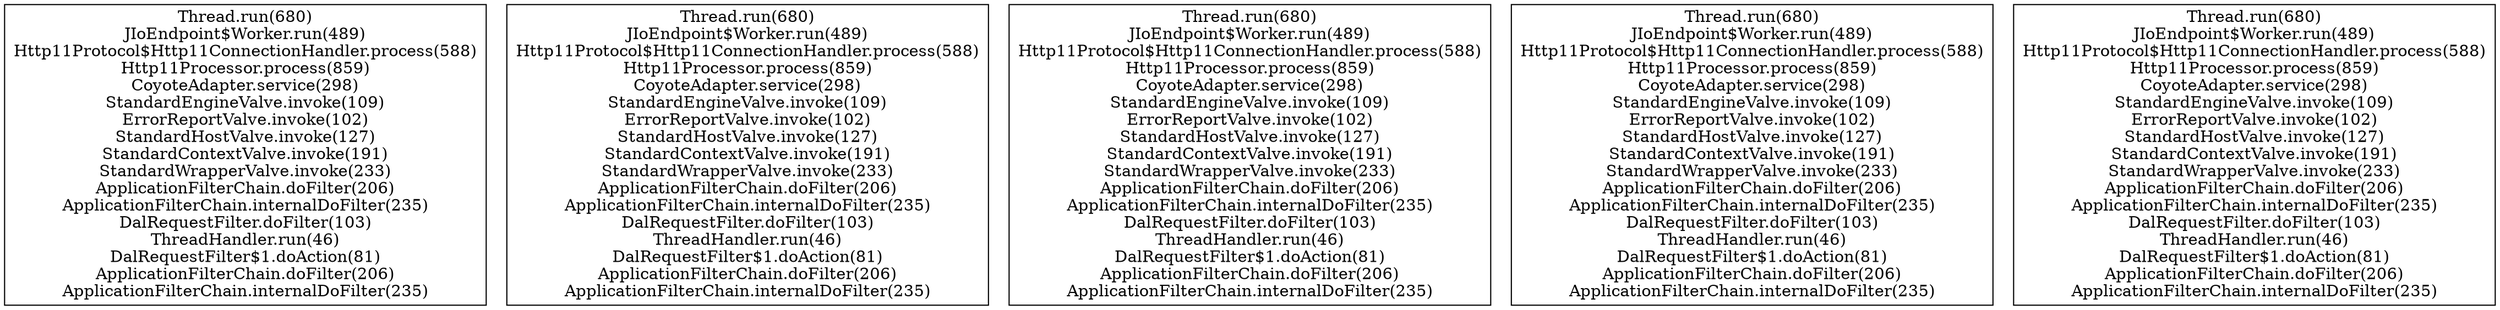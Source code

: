 digraph 5395413 { 
rankdir=BT;
1 [label="Thread.run(680)\nJIoEndpoint$Worker.run(489)\nHttp11Protocol$Http11ConnectionHandler.process(588)\nHttp11Processor.process(859)\nCoyoteAdapter.service(298)\nStandardEngineValve.invoke(109)\nErrorReportValve.invoke(102)\nStandardHostValve.invoke(127)\nStandardContextValve.invoke(191)\nStandardWrapperValve.invoke(233)\nApplicationFilterChain.doFilter(206)\nApplicationFilterChain.internalDoFilter(235)\nDalRequestFilter.doFilter(103)\nThreadHandler.run(46)\nDalRequestFilter$1.doAction(81)\nApplicationFilterChain.doFilter(206)\nApplicationFilterChain.internalDoFilter(235)\n", shape=box];
2 [label="Thread.run(680)\nJIoEndpoint$Worker.run(489)\nHttp11Protocol$Http11ConnectionHandler.process(588)\nHttp11Processor.process(859)\nCoyoteAdapter.service(298)\nStandardEngineValve.invoke(109)\nErrorReportValve.invoke(102)\nStandardHostValve.invoke(127)\nStandardContextValve.invoke(191)\nStandardWrapperValve.invoke(233)\nApplicationFilterChain.doFilter(206)\nApplicationFilterChain.internalDoFilter(235)\nDalRequestFilter.doFilter(103)\nThreadHandler.run(46)\nDalRequestFilter$1.doAction(81)\nApplicationFilterChain.doFilter(206)\nApplicationFilterChain.internalDoFilter(235)\n", shape=box];
3 [label="Thread.run(680)\nJIoEndpoint$Worker.run(489)\nHttp11Protocol$Http11ConnectionHandler.process(588)\nHttp11Processor.process(859)\nCoyoteAdapter.service(298)\nStandardEngineValve.invoke(109)\nErrorReportValve.invoke(102)\nStandardHostValve.invoke(127)\nStandardContextValve.invoke(191)\nStandardWrapperValve.invoke(233)\nApplicationFilterChain.doFilter(206)\nApplicationFilterChain.internalDoFilter(235)\nDalRequestFilter.doFilter(103)\nThreadHandler.run(46)\nDalRequestFilter$1.doAction(81)\nApplicationFilterChain.doFilter(206)\nApplicationFilterChain.internalDoFilter(235)\n", shape=box];
4 [label="Thread.run(680)\nJIoEndpoint$Worker.run(489)\nHttp11Protocol$Http11ConnectionHandler.process(588)\nHttp11Processor.process(859)\nCoyoteAdapter.service(298)\nStandardEngineValve.invoke(109)\nErrorReportValve.invoke(102)\nStandardHostValve.invoke(127)\nStandardContextValve.invoke(191)\nStandardWrapperValve.invoke(233)\nApplicationFilterChain.doFilter(206)\nApplicationFilterChain.internalDoFilter(235)\nDalRequestFilter.doFilter(103)\nThreadHandler.run(46)\nDalRequestFilter$1.doAction(81)\nApplicationFilterChain.doFilter(206)\nApplicationFilterChain.internalDoFilter(235)\n", shape=box];
5 [label="Thread.run(680)\nJIoEndpoint$Worker.run(489)\nHttp11Protocol$Http11ConnectionHandler.process(588)\nHttp11Processor.process(859)\nCoyoteAdapter.service(298)\nStandardEngineValve.invoke(109)\nErrorReportValve.invoke(102)\nStandardHostValve.invoke(127)\nStandardContextValve.invoke(191)\nStandardWrapperValve.invoke(233)\nApplicationFilterChain.doFilter(206)\nApplicationFilterChain.internalDoFilter(235)\nDalRequestFilter.doFilter(103)\nThreadHandler.run(46)\nDalRequestFilter$1.doAction(81)\nApplicationFilterChain.doFilter(206)\nApplicationFilterChain.internalDoFilter(235)\n", shape=box];
}

